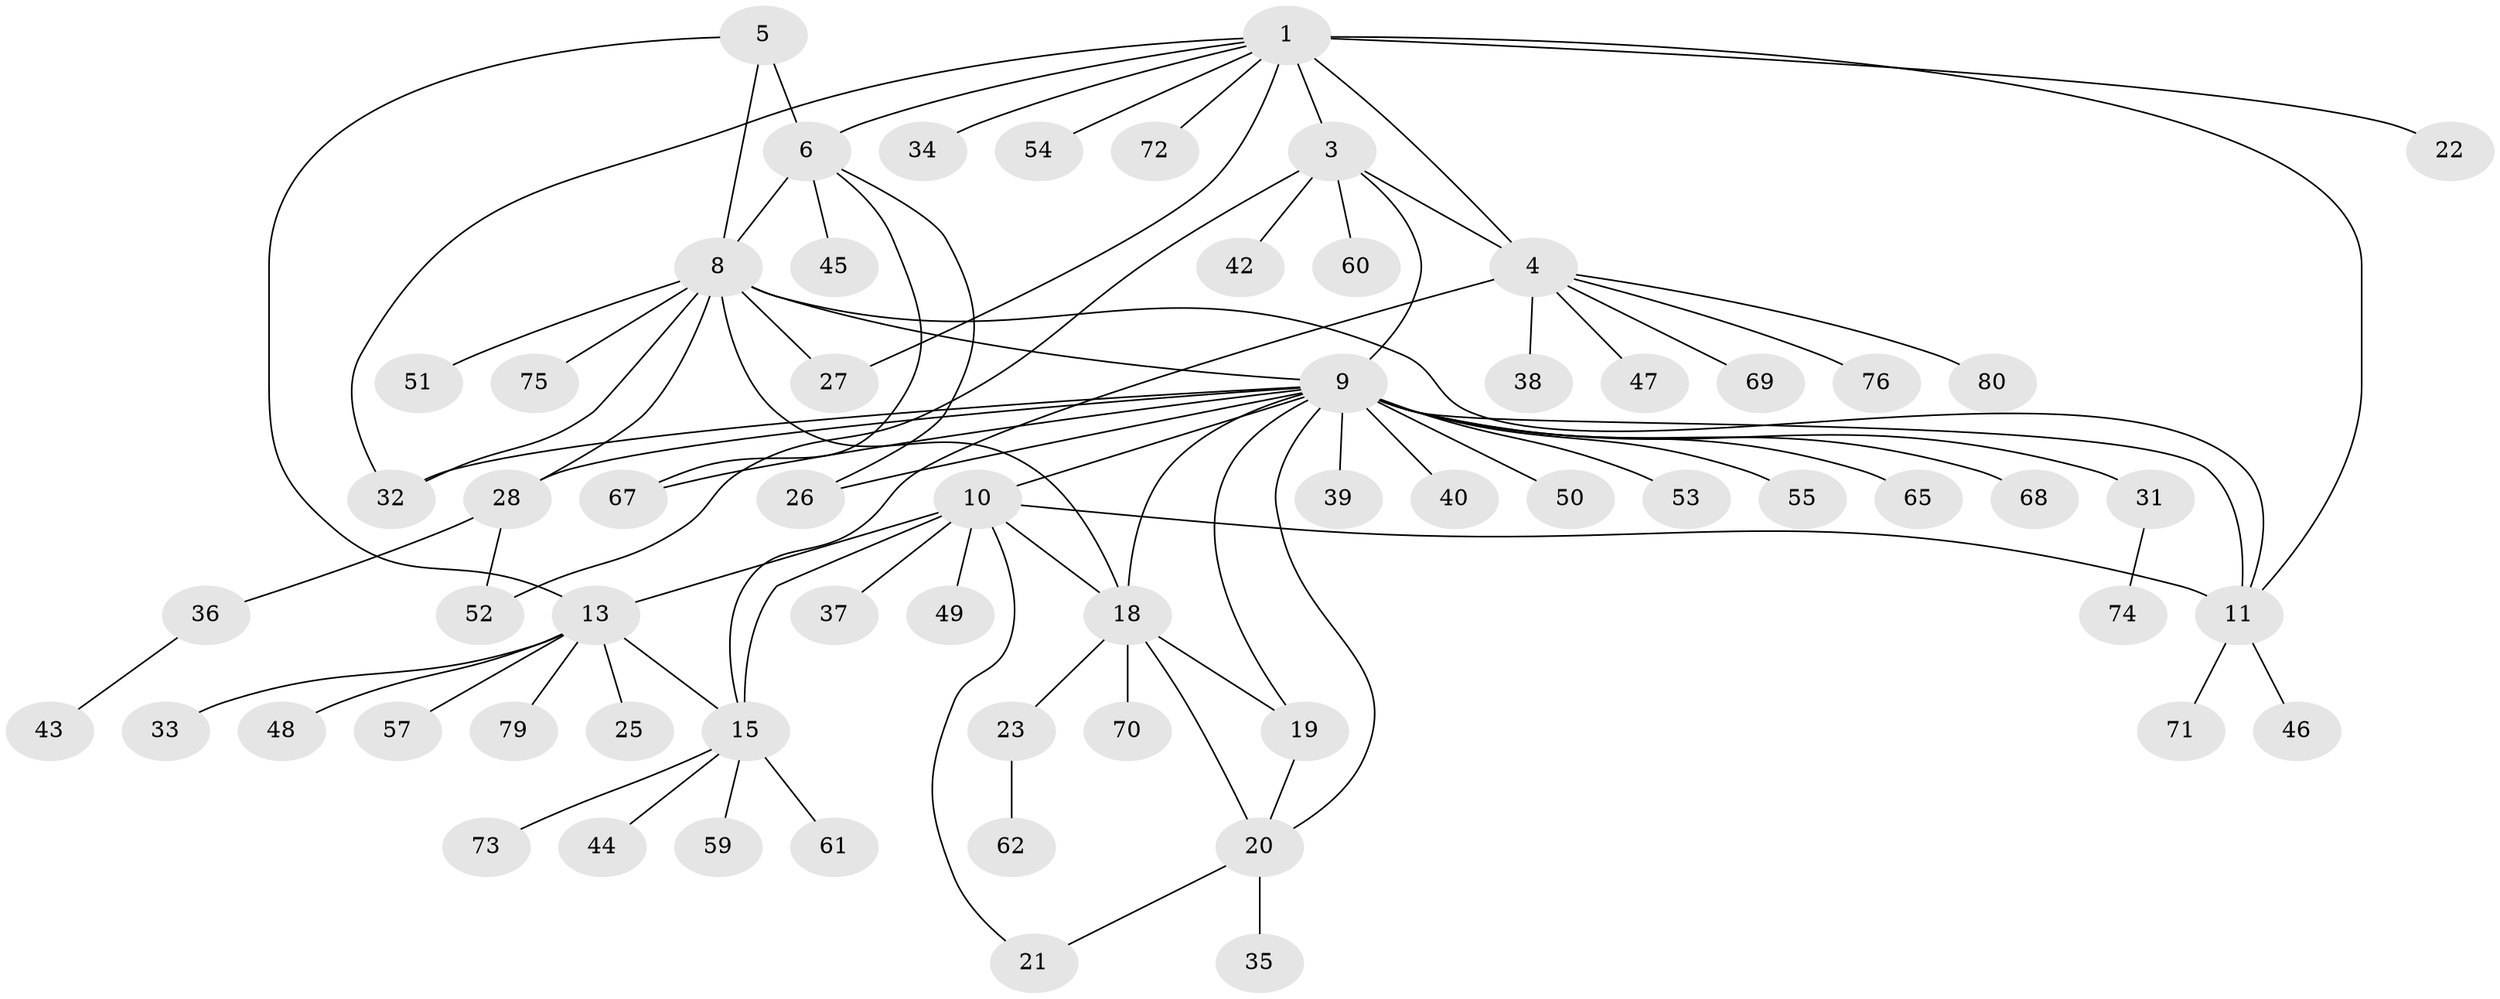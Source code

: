 // original degree distribution, {8: 0.0625, 6: 0.0625, 10: 0.0125, 4: 0.0125, 3: 0.0625, 7: 0.025, 11: 0.0125, 14: 0.0125, 5: 0.025, 2: 0.1625, 1: 0.55}
// Generated by graph-tools (version 1.1) at 2025/11/02/27/25 16:11:32]
// undirected, 63 vertices, 84 edges
graph export_dot {
graph [start="1"]
  node [color=gray90,style=filled];
  1 [super="+2"];
  3 [super="+64"];
  4 [super="+56"];
  5;
  6 [super="+7"];
  8 [super="+24"];
  9 [super="+17"];
  10 [super="+14"];
  11 [super="+12"];
  13 [super="+29"];
  15 [super="+16"];
  18 [super="+30"];
  19;
  20 [super="+78"];
  21;
  22;
  23;
  25 [super="+66"];
  26;
  27;
  28 [super="+41"];
  31;
  32 [super="+63"];
  33;
  34;
  35;
  36;
  37;
  38;
  39;
  40;
  42;
  43;
  44;
  45;
  46;
  47;
  48;
  49;
  50;
  51;
  52;
  53 [super="+77"];
  54;
  55;
  57 [super="+58"];
  59;
  60;
  61;
  62;
  65;
  67;
  68;
  69;
  70;
  71;
  72;
  73;
  74;
  75;
  76;
  79;
  80;
  1 -- 3 [weight=2];
  1 -- 4 [weight=2];
  1 -- 32;
  1 -- 34;
  1 -- 54;
  1 -- 72;
  1 -- 22;
  1 -- 27;
  1 -- 11;
  1 -- 6;
  3 -- 4;
  3 -- 42;
  3 -- 52;
  3 -- 60;
  3 -- 9;
  4 -- 15;
  4 -- 38;
  4 -- 47;
  4 -- 69;
  4 -- 76;
  4 -- 80;
  5 -- 6 [weight=2];
  5 -- 8;
  5 -- 13;
  6 -- 8 [weight=2];
  6 -- 67;
  6 -- 26;
  6 -- 45;
  8 -- 11;
  8 -- 18;
  8 -- 27;
  8 -- 28;
  8 -- 51;
  8 -- 75;
  8 -- 9;
  8 -- 32;
  9 -- 10;
  9 -- 11 [weight=2];
  9 -- 28;
  9 -- 31;
  9 -- 32;
  9 -- 40;
  9 -- 50;
  9 -- 53;
  9 -- 55;
  9 -- 65;
  9 -- 67;
  9 -- 68;
  9 -- 39;
  9 -- 18;
  9 -- 19;
  9 -- 20;
  9 -- 26;
  10 -- 11 [weight=2];
  10 -- 37;
  10 -- 49;
  10 -- 18;
  10 -- 21;
  10 -- 13;
  10 -- 15 [weight=2];
  11 -- 46;
  11 -- 71;
  13 -- 15 [weight=2];
  13 -- 25;
  13 -- 33;
  13 -- 48;
  13 -- 57;
  13 -- 79;
  15 -- 59;
  15 -- 73;
  15 -- 61;
  15 -- 44;
  18 -- 19;
  18 -- 20;
  18 -- 23;
  18 -- 70;
  19 -- 20;
  20 -- 21;
  20 -- 35;
  23 -- 62;
  28 -- 36;
  28 -- 52;
  31 -- 74;
  36 -- 43;
}
